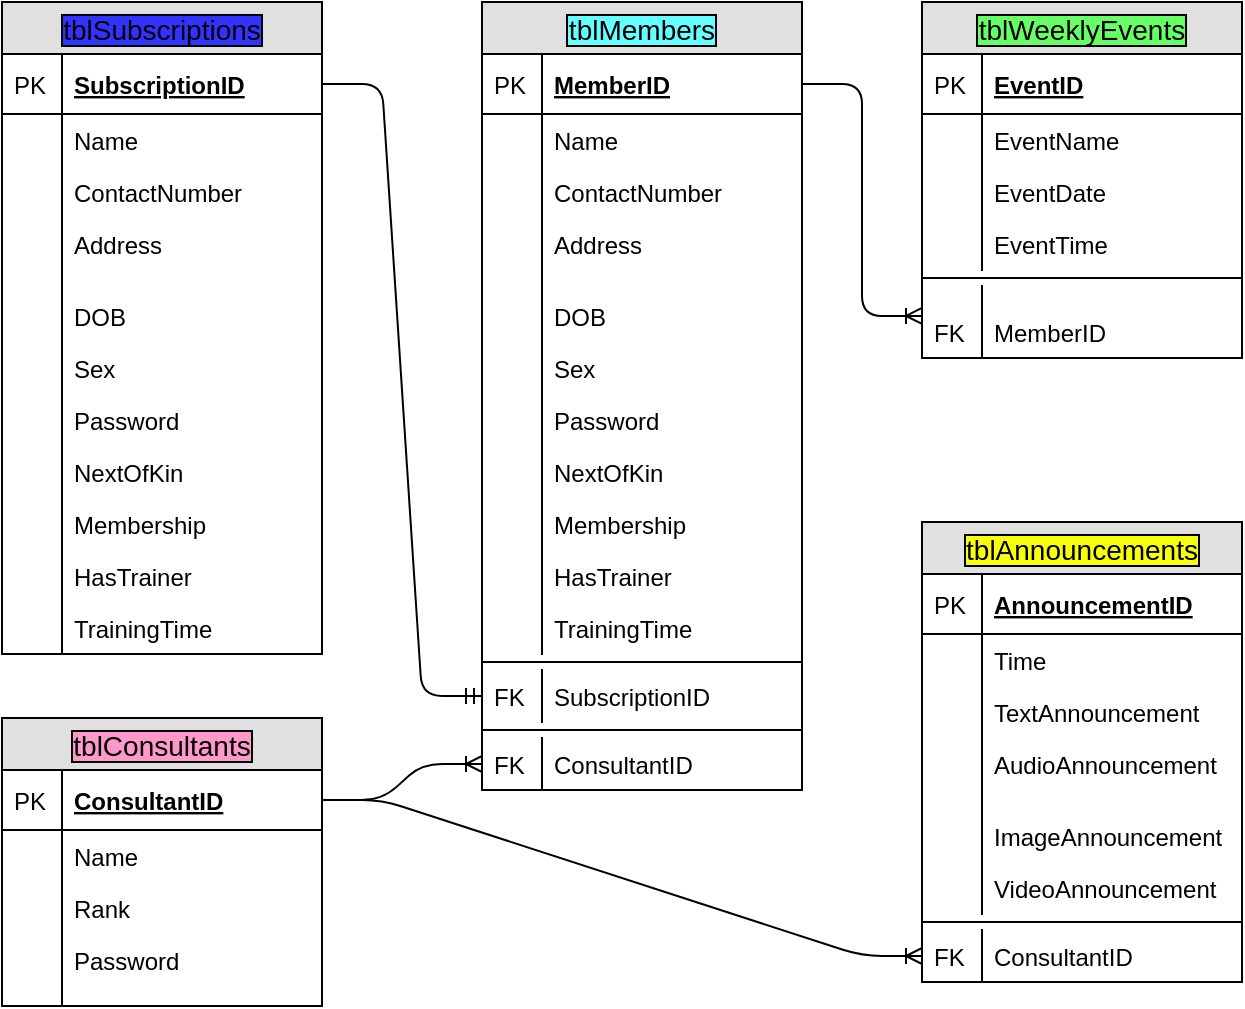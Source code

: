 <mxfile version="12.6.1" type="device"><diagram id="-e703kqbe_G5AvorLnwz" name="Page-1"><mxGraphModel dx="868" dy="534" grid="1" gridSize="10" guides="1" tooltips="1" connect="1" arrows="1" fold="1" page="1" pageScale="1" pageWidth="850" pageHeight="1100" math="0" shadow="0"><root><mxCell id="0"/><mxCell id="1" parent="0"/><mxCell id="QCLiUNHG3aPpBl7Vgw19-101" value="" style="edgeStyle=entityRelationEdgeStyle;fontSize=12;html=1;endArrow=ERmandOne;entryX=0;entryY=0.5;entryDx=0;entryDy=0;exitX=1;exitY=0.5;exitDx=0;exitDy=0;" edge="1" parent="1" source="QCLiUNHG3aPpBl7Vgw19-2" target="QCLiUNHG3aPpBl7Vgw19-51"><mxGeometry width="100" height="100" relative="1" as="geometry"><mxPoint x="300" y="160" as="sourcePoint"/><mxPoint x="200" y="260" as="targetPoint"/></mxGeometry></mxCell><mxCell id="QCLiUNHG3aPpBl7Vgw19-1" value="tblSubscriptions" style="swimlane;fontStyle=0;childLayout=stackLayout;horizontal=1;startSize=26;fillColor=#e0e0e0;horizontalStack=0;resizeParent=1;resizeParentMax=0;resizeLast=0;collapsible=1;marginBottom=0;swimlaneFillColor=#ffffff;align=center;fontSize=14;labelBackgroundColor=#3333FF;labelBorderColor=#000000;" vertex="1" parent="1"><mxGeometry x="40" y="120" width="160" height="326" as="geometry"/></mxCell><mxCell id="QCLiUNHG3aPpBl7Vgw19-2" value="SubscriptionID" style="shape=partialRectangle;top=0;left=0;right=0;bottom=1;align=left;verticalAlign=middle;fillColor=none;spacingLeft=34;spacingRight=4;overflow=hidden;rotatable=0;points=[[0,0.5],[1,0.5]];portConstraint=eastwest;dropTarget=0;fontStyle=5;fontSize=12;" vertex="1" parent="QCLiUNHG3aPpBl7Vgw19-1"><mxGeometry y="26" width="160" height="30" as="geometry"/></mxCell><mxCell id="QCLiUNHG3aPpBl7Vgw19-3" value="PK" style="shape=partialRectangle;top=0;left=0;bottom=0;fillColor=none;align=left;verticalAlign=middle;spacingLeft=4;spacingRight=4;overflow=hidden;rotatable=0;points=[];portConstraint=eastwest;part=1;fontSize=12;" vertex="1" connectable="0" parent="QCLiUNHG3aPpBl7Vgw19-2"><mxGeometry width="30" height="30" as="geometry"/></mxCell><mxCell id="QCLiUNHG3aPpBl7Vgw19-4" value="Name" style="shape=partialRectangle;top=0;left=0;right=0;bottom=0;align=left;verticalAlign=top;fillColor=none;spacingLeft=34;spacingRight=4;overflow=hidden;rotatable=0;points=[[0,0.5],[1,0.5]];portConstraint=eastwest;dropTarget=0;fontSize=12;" vertex="1" parent="QCLiUNHG3aPpBl7Vgw19-1"><mxGeometry y="56" width="160" height="26" as="geometry"/></mxCell><mxCell id="QCLiUNHG3aPpBl7Vgw19-5" value="" style="shape=partialRectangle;top=0;left=0;bottom=0;fillColor=none;align=left;verticalAlign=top;spacingLeft=4;spacingRight=4;overflow=hidden;rotatable=0;points=[];portConstraint=eastwest;part=1;fontSize=12;" vertex="1" connectable="0" parent="QCLiUNHG3aPpBl7Vgw19-4"><mxGeometry width="30" height="26" as="geometry"/></mxCell><mxCell id="QCLiUNHG3aPpBl7Vgw19-6" value="ContactNumber" style="shape=partialRectangle;top=0;left=0;right=0;bottom=0;align=left;verticalAlign=top;fillColor=none;spacingLeft=34;spacingRight=4;overflow=hidden;rotatable=0;points=[[0,0.5],[1,0.5]];portConstraint=eastwest;dropTarget=0;fontSize=12;" vertex="1" parent="QCLiUNHG3aPpBl7Vgw19-1"><mxGeometry y="82" width="160" height="26" as="geometry"/></mxCell><mxCell id="QCLiUNHG3aPpBl7Vgw19-7" value="" style="shape=partialRectangle;top=0;left=0;bottom=0;fillColor=none;align=left;verticalAlign=top;spacingLeft=4;spacingRight=4;overflow=hidden;rotatable=0;points=[];portConstraint=eastwest;part=1;fontSize=12;" vertex="1" connectable="0" parent="QCLiUNHG3aPpBl7Vgw19-6"><mxGeometry width="30" height="26" as="geometry"/></mxCell><mxCell id="QCLiUNHG3aPpBl7Vgw19-8" value="Address" style="shape=partialRectangle;top=0;left=0;right=0;bottom=0;align=left;verticalAlign=top;fillColor=none;spacingLeft=34;spacingRight=4;overflow=hidden;rotatable=0;points=[[0,0.5],[1,0.5]];portConstraint=eastwest;dropTarget=0;fontSize=12;" vertex="1" parent="QCLiUNHG3aPpBl7Vgw19-1"><mxGeometry y="108" width="160" height="26" as="geometry"/></mxCell><mxCell id="QCLiUNHG3aPpBl7Vgw19-9" value="" style="shape=partialRectangle;top=0;left=0;bottom=0;fillColor=none;align=left;verticalAlign=top;spacingLeft=4;spacingRight=4;overflow=hidden;rotatable=0;points=[];portConstraint=eastwest;part=1;fontSize=12;" vertex="1" connectable="0" parent="QCLiUNHG3aPpBl7Vgw19-8"><mxGeometry width="30" height="26" as="geometry"/></mxCell><mxCell id="QCLiUNHG3aPpBl7Vgw19-10" value="" style="shape=partialRectangle;top=0;left=0;right=0;bottom=0;align=left;verticalAlign=top;fillColor=none;spacingLeft=34;spacingRight=4;overflow=hidden;rotatable=0;points=[[0,0.5],[1,0.5]];portConstraint=eastwest;dropTarget=0;fontSize=12;" vertex="1" parent="QCLiUNHG3aPpBl7Vgw19-1"><mxGeometry y="134" width="160" height="10" as="geometry"/></mxCell><mxCell id="QCLiUNHG3aPpBl7Vgw19-11" value="" style="shape=partialRectangle;top=0;left=0;bottom=0;fillColor=none;align=left;verticalAlign=top;spacingLeft=4;spacingRight=4;overflow=hidden;rotatable=0;points=[];portConstraint=eastwest;part=1;fontSize=12;" vertex="1" connectable="0" parent="QCLiUNHG3aPpBl7Vgw19-10"><mxGeometry width="30" height="10" as="geometry"/></mxCell><mxCell id="QCLiUNHG3aPpBl7Vgw19-12" value="DOB" style="shape=partialRectangle;top=0;left=0;right=0;bottom=0;align=left;verticalAlign=top;fillColor=none;spacingLeft=34;spacingRight=4;overflow=hidden;rotatable=0;points=[[0,0.5],[1,0.5]];portConstraint=eastwest;dropTarget=0;fontSize=12;" vertex="1" parent="QCLiUNHG3aPpBl7Vgw19-1"><mxGeometry y="144" width="160" height="26" as="geometry"/></mxCell><mxCell id="QCLiUNHG3aPpBl7Vgw19-13" value="" style="shape=partialRectangle;top=0;left=0;bottom=0;fillColor=none;align=left;verticalAlign=top;spacingLeft=4;spacingRight=4;overflow=hidden;rotatable=0;points=[];portConstraint=eastwest;part=1;fontSize=12;" vertex="1" connectable="0" parent="QCLiUNHG3aPpBl7Vgw19-12"><mxGeometry width="30" height="26" as="geometry"/></mxCell><mxCell id="QCLiUNHG3aPpBl7Vgw19-14" value="Sex" style="shape=partialRectangle;top=0;left=0;right=0;bottom=0;align=left;verticalAlign=top;fillColor=none;spacingLeft=34;spacingRight=4;overflow=hidden;rotatable=0;points=[[0,0.5],[1,0.5]];portConstraint=eastwest;dropTarget=0;fontSize=12;" vertex="1" parent="QCLiUNHG3aPpBl7Vgw19-1"><mxGeometry y="170" width="160" height="26" as="geometry"/></mxCell><mxCell id="QCLiUNHG3aPpBl7Vgw19-15" value="" style="shape=partialRectangle;top=0;left=0;bottom=0;fillColor=none;align=left;verticalAlign=top;spacingLeft=4;spacingRight=4;overflow=hidden;rotatable=0;points=[];portConstraint=eastwest;part=1;fontSize=12;" vertex="1" connectable="0" parent="QCLiUNHG3aPpBl7Vgw19-14"><mxGeometry width="30" height="26" as="geometry"/></mxCell><mxCell id="QCLiUNHG3aPpBl7Vgw19-16" value="Password" style="shape=partialRectangle;top=0;left=0;right=0;bottom=0;align=left;verticalAlign=top;fillColor=none;spacingLeft=34;spacingRight=4;overflow=hidden;rotatable=0;points=[[0,0.5],[1,0.5]];portConstraint=eastwest;dropTarget=0;fontSize=12;" vertex="1" parent="QCLiUNHG3aPpBl7Vgw19-1"><mxGeometry y="196" width="160" height="26" as="geometry"/></mxCell><mxCell id="QCLiUNHG3aPpBl7Vgw19-17" value="" style="shape=partialRectangle;top=0;left=0;bottom=0;fillColor=none;align=left;verticalAlign=top;spacingLeft=4;spacingRight=4;overflow=hidden;rotatable=0;points=[];portConstraint=eastwest;part=1;fontSize=12;" vertex="1" connectable="0" parent="QCLiUNHG3aPpBl7Vgw19-16"><mxGeometry width="30" height="26" as="geometry"/></mxCell><mxCell id="QCLiUNHG3aPpBl7Vgw19-18" value="NextOfKin" style="shape=partialRectangle;top=0;left=0;right=0;bottom=0;align=left;verticalAlign=top;fillColor=none;spacingLeft=34;spacingRight=4;overflow=hidden;rotatable=0;points=[[0,0.5],[1,0.5]];portConstraint=eastwest;dropTarget=0;fontSize=12;" vertex="1" parent="QCLiUNHG3aPpBl7Vgw19-1"><mxGeometry y="222" width="160" height="26" as="geometry"/></mxCell><mxCell id="QCLiUNHG3aPpBl7Vgw19-19" value="" style="shape=partialRectangle;top=0;left=0;bottom=0;fillColor=none;align=left;verticalAlign=top;spacingLeft=4;spacingRight=4;overflow=hidden;rotatable=0;points=[];portConstraint=eastwest;part=1;fontSize=12;" vertex="1" connectable="0" parent="QCLiUNHG3aPpBl7Vgw19-18"><mxGeometry width="30" height="26" as="geometry"/></mxCell><mxCell id="QCLiUNHG3aPpBl7Vgw19-20" value="Membership" style="shape=partialRectangle;top=0;left=0;right=0;bottom=0;align=left;verticalAlign=top;fillColor=none;spacingLeft=34;spacingRight=4;overflow=hidden;rotatable=0;points=[[0,0.5],[1,0.5]];portConstraint=eastwest;dropTarget=0;fontSize=12;" vertex="1" parent="QCLiUNHG3aPpBl7Vgw19-1"><mxGeometry y="248" width="160" height="26" as="geometry"/></mxCell><mxCell id="QCLiUNHG3aPpBl7Vgw19-21" value="" style="shape=partialRectangle;top=0;left=0;bottom=0;fillColor=none;align=left;verticalAlign=top;spacingLeft=4;spacingRight=4;overflow=hidden;rotatable=0;points=[];portConstraint=eastwest;part=1;fontSize=12;" vertex="1" connectable="0" parent="QCLiUNHG3aPpBl7Vgw19-20"><mxGeometry width="30" height="26" as="geometry"/></mxCell><mxCell id="QCLiUNHG3aPpBl7Vgw19-22" value="HasTrainer" style="shape=partialRectangle;top=0;left=0;right=0;bottom=0;align=left;verticalAlign=top;fillColor=none;spacingLeft=34;spacingRight=4;overflow=hidden;rotatable=0;points=[[0,0.5],[1,0.5]];portConstraint=eastwest;dropTarget=0;fontSize=12;" vertex="1" parent="QCLiUNHG3aPpBl7Vgw19-1"><mxGeometry y="274" width="160" height="26" as="geometry"/></mxCell><mxCell id="QCLiUNHG3aPpBl7Vgw19-23" value="" style="shape=partialRectangle;top=0;left=0;bottom=0;fillColor=none;align=left;verticalAlign=top;spacingLeft=4;spacingRight=4;overflow=hidden;rotatable=0;points=[];portConstraint=eastwest;part=1;fontSize=12;" vertex="1" connectable="0" parent="QCLiUNHG3aPpBl7Vgw19-22"><mxGeometry width="30" height="26" as="geometry"/></mxCell><mxCell id="QCLiUNHG3aPpBl7Vgw19-24" value="TrainingTime" style="shape=partialRectangle;top=0;left=0;right=0;bottom=0;align=left;verticalAlign=top;fillColor=none;spacingLeft=34;spacingRight=4;overflow=hidden;rotatable=0;points=[[0,0.5],[1,0.5]];portConstraint=eastwest;dropTarget=0;fontSize=12;" vertex="1" parent="QCLiUNHG3aPpBl7Vgw19-1"><mxGeometry y="300" width="160" height="26" as="geometry"/></mxCell><mxCell id="QCLiUNHG3aPpBl7Vgw19-25" value="" style="shape=partialRectangle;top=0;left=0;bottom=0;fillColor=none;align=left;verticalAlign=top;spacingLeft=4;spacingRight=4;overflow=hidden;rotatable=0;points=[];portConstraint=eastwest;part=1;fontSize=12;" vertex="1" connectable="0" parent="QCLiUNHG3aPpBl7Vgw19-24"><mxGeometry width="30" height="26" as="geometry"/></mxCell><mxCell id="QCLiUNHG3aPpBl7Vgw19-26" value="tblMembers" style="swimlane;fontStyle=0;childLayout=stackLayout;horizontal=1;startSize=26;fillColor=#e0e0e0;horizontalStack=0;resizeParent=1;resizeParentMax=0;resizeLast=0;collapsible=1;marginBottom=0;swimlaneFillColor=#ffffff;align=center;fontSize=14;labelBorderColor=#000000;labelBackgroundColor=#66FFFF;" vertex="1" parent="1"><mxGeometry x="280" y="120" width="160" height="394" as="geometry"><mxRectangle x="280" y="120" width="110" height="26" as="alternateBounds"/></mxGeometry></mxCell><mxCell id="QCLiUNHG3aPpBl7Vgw19-27" value="MemberID" style="shape=partialRectangle;top=0;left=0;right=0;bottom=1;align=left;verticalAlign=middle;fillColor=none;spacingLeft=34;spacingRight=4;overflow=hidden;rotatable=0;points=[[0,0.5],[1,0.5]];portConstraint=eastwest;dropTarget=0;fontStyle=5;fontSize=12;" vertex="1" parent="QCLiUNHG3aPpBl7Vgw19-26"><mxGeometry y="26" width="160" height="30" as="geometry"/></mxCell><mxCell id="QCLiUNHG3aPpBl7Vgw19-28" value="PK" style="shape=partialRectangle;top=0;left=0;bottom=0;fillColor=none;align=left;verticalAlign=middle;spacingLeft=4;spacingRight=4;overflow=hidden;rotatable=0;points=[];portConstraint=eastwest;part=1;fontSize=12;" vertex="1" connectable="0" parent="QCLiUNHG3aPpBl7Vgw19-27"><mxGeometry width="30" height="30" as="geometry"/></mxCell><mxCell id="QCLiUNHG3aPpBl7Vgw19-29" value="Name" style="shape=partialRectangle;top=0;left=0;right=0;bottom=0;align=left;verticalAlign=top;fillColor=none;spacingLeft=34;spacingRight=4;overflow=hidden;rotatable=0;points=[[0,0.5],[1,0.5]];portConstraint=eastwest;dropTarget=0;fontSize=12;" vertex="1" parent="QCLiUNHG3aPpBl7Vgw19-26"><mxGeometry y="56" width="160" height="26" as="geometry"/></mxCell><mxCell id="QCLiUNHG3aPpBl7Vgw19-30" value="" style="shape=partialRectangle;top=0;left=0;bottom=0;fillColor=none;align=left;verticalAlign=top;spacingLeft=4;spacingRight=4;overflow=hidden;rotatable=0;points=[];portConstraint=eastwest;part=1;fontSize=12;" vertex="1" connectable="0" parent="QCLiUNHG3aPpBl7Vgw19-29"><mxGeometry width="30" height="26" as="geometry"/></mxCell><mxCell id="QCLiUNHG3aPpBl7Vgw19-31" value="ContactNumber" style="shape=partialRectangle;top=0;left=0;right=0;bottom=0;align=left;verticalAlign=top;fillColor=none;spacingLeft=34;spacingRight=4;overflow=hidden;rotatable=0;points=[[0,0.5],[1,0.5]];portConstraint=eastwest;dropTarget=0;fontSize=12;" vertex="1" parent="QCLiUNHG3aPpBl7Vgw19-26"><mxGeometry y="82" width="160" height="26" as="geometry"/></mxCell><mxCell id="QCLiUNHG3aPpBl7Vgw19-32" value="" style="shape=partialRectangle;top=0;left=0;bottom=0;fillColor=none;align=left;verticalAlign=top;spacingLeft=4;spacingRight=4;overflow=hidden;rotatable=0;points=[];portConstraint=eastwest;part=1;fontSize=12;" vertex="1" connectable="0" parent="QCLiUNHG3aPpBl7Vgw19-31"><mxGeometry width="30" height="26" as="geometry"/></mxCell><mxCell id="QCLiUNHG3aPpBl7Vgw19-33" value="Address" style="shape=partialRectangle;top=0;left=0;right=0;bottom=0;align=left;verticalAlign=top;fillColor=none;spacingLeft=34;spacingRight=4;overflow=hidden;rotatable=0;points=[[0,0.5],[1,0.5]];portConstraint=eastwest;dropTarget=0;fontSize=12;" vertex="1" parent="QCLiUNHG3aPpBl7Vgw19-26"><mxGeometry y="108" width="160" height="26" as="geometry"/></mxCell><mxCell id="QCLiUNHG3aPpBl7Vgw19-34" value="" style="shape=partialRectangle;top=0;left=0;bottom=0;fillColor=none;align=left;verticalAlign=top;spacingLeft=4;spacingRight=4;overflow=hidden;rotatable=0;points=[];portConstraint=eastwest;part=1;fontSize=12;" vertex="1" connectable="0" parent="QCLiUNHG3aPpBl7Vgw19-33"><mxGeometry width="30" height="26" as="geometry"/></mxCell><mxCell id="QCLiUNHG3aPpBl7Vgw19-35" value="" style="shape=partialRectangle;top=0;left=0;right=0;bottom=0;align=left;verticalAlign=top;fillColor=none;spacingLeft=34;spacingRight=4;overflow=hidden;rotatable=0;points=[[0,0.5],[1,0.5]];portConstraint=eastwest;dropTarget=0;fontSize=12;" vertex="1" parent="QCLiUNHG3aPpBl7Vgw19-26"><mxGeometry y="134" width="160" height="10" as="geometry"/></mxCell><mxCell id="QCLiUNHG3aPpBl7Vgw19-36" value="" style="shape=partialRectangle;top=0;left=0;bottom=0;fillColor=none;align=left;verticalAlign=top;spacingLeft=4;spacingRight=4;overflow=hidden;rotatable=0;points=[];portConstraint=eastwest;part=1;fontSize=12;" vertex="1" connectable="0" parent="QCLiUNHG3aPpBl7Vgw19-35"><mxGeometry width="30" height="10" as="geometry"/></mxCell><mxCell id="QCLiUNHG3aPpBl7Vgw19-37" value="DOB" style="shape=partialRectangle;top=0;left=0;right=0;bottom=0;align=left;verticalAlign=top;fillColor=none;spacingLeft=34;spacingRight=4;overflow=hidden;rotatable=0;points=[[0,0.5],[1,0.5]];portConstraint=eastwest;dropTarget=0;fontSize=12;" vertex="1" parent="QCLiUNHG3aPpBl7Vgw19-26"><mxGeometry y="144" width="160" height="26" as="geometry"/></mxCell><mxCell id="QCLiUNHG3aPpBl7Vgw19-38" value="" style="shape=partialRectangle;top=0;left=0;bottom=0;fillColor=none;align=left;verticalAlign=top;spacingLeft=4;spacingRight=4;overflow=hidden;rotatable=0;points=[];portConstraint=eastwest;part=1;fontSize=12;" vertex="1" connectable="0" parent="QCLiUNHG3aPpBl7Vgw19-37"><mxGeometry width="30" height="26" as="geometry"/></mxCell><mxCell id="QCLiUNHG3aPpBl7Vgw19-39" value="Sex" style="shape=partialRectangle;top=0;left=0;right=0;bottom=0;align=left;verticalAlign=top;fillColor=none;spacingLeft=34;spacingRight=4;overflow=hidden;rotatable=0;points=[[0,0.5],[1,0.5]];portConstraint=eastwest;dropTarget=0;fontSize=12;" vertex="1" parent="QCLiUNHG3aPpBl7Vgw19-26"><mxGeometry y="170" width="160" height="26" as="geometry"/></mxCell><mxCell id="QCLiUNHG3aPpBl7Vgw19-40" value="" style="shape=partialRectangle;top=0;left=0;bottom=0;fillColor=none;align=left;verticalAlign=top;spacingLeft=4;spacingRight=4;overflow=hidden;rotatable=0;points=[];portConstraint=eastwest;part=1;fontSize=12;" vertex="1" connectable="0" parent="QCLiUNHG3aPpBl7Vgw19-39"><mxGeometry width="30" height="26" as="geometry"/></mxCell><mxCell id="QCLiUNHG3aPpBl7Vgw19-41" value="Password" style="shape=partialRectangle;top=0;left=0;right=0;bottom=0;align=left;verticalAlign=top;fillColor=none;spacingLeft=34;spacingRight=4;overflow=hidden;rotatable=0;points=[[0,0.5],[1,0.5]];portConstraint=eastwest;dropTarget=0;fontSize=12;" vertex="1" parent="QCLiUNHG3aPpBl7Vgw19-26"><mxGeometry y="196" width="160" height="26" as="geometry"/></mxCell><mxCell id="QCLiUNHG3aPpBl7Vgw19-42" value="" style="shape=partialRectangle;top=0;left=0;bottom=0;fillColor=none;align=left;verticalAlign=top;spacingLeft=4;spacingRight=4;overflow=hidden;rotatable=0;points=[];portConstraint=eastwest;part=1;fontSize=12;" vertex="1" connectable="0" parent="QCLiUNHG3aPpBl7Vgw19-41"><mxGeometry width="30" height="26" as="geometry"/></mxCell><mxCell id="QCLiUNHG3aPpBl7Vgw19-43" value="NextOfKin" style="shape=partialRectangle;top=0;left=0;right=0;bottom=0;align=left;verticalAlign=top;fillColor=none;spacingLeft=34;spacingRight=4;overflow=hidden;rotatable=0;points=[[0,0.5],[1,0.5]];portConstraint=eastwest;dropTarget=0;fontSize=12;" vertex="1" parent="QCLiUNHG3aPpBl7Vgw19-26"><mxGeometry y="222" width="160" height="26" as="geometry"/></mxCell><mxCell id="QCLiUNHG3aPpBl7Vgw19-44" value="" style="shape=partialRectangle;top=0;left=0;bottom=0;fillColor=none;align=left;verticalAlign=top;spacingLeft=4;spacingRight=4;overflow=hidden;rotatable=0;points=[];portConstraint=eastwest;part=1;fontSize=12;" vertex="1" connectable="0" parent="QCLiUNHG3aPpBl7Vgw19-43"><mxGeometry width="30" height="26" as="geometry"/></mxCell><mxCell id="QCLiUNHG3aPpBl7Vgw19-45" value="Membership" style="shape=partialRectangle;top=0;left=0;right=0;bottom=0;align=left;verticalAlign=top;fillColor=none;spacingLeft=34;spacingRight=4;overflow=hidden;rotatable=0;points=[[0,0.5],[1,0.5]];portConstraint=eastwest;dropTarget=0;fontSize=12;" vertex="1" parent="QCLiUNHG3aPpBl7Vgw19-26"><mxGeometry y="248" width="160" height="26" as="geometry"/></mxCell><mxCell id="QCLiUNHG3aPpBl7Vgw19-46" value="" style="shape=partialRectangle;top=0;left=0;bottom=0;fillColor=none;align=left;verticalAlign=top;spacingLeft=4;spacingRight=4;overflow=hidden;rotatable=0;points=[];portConstraint=eastwest;part=1;fontSize=12;" vertex="1" connectable="0" parent="QCLiUNHG3aPpBl7Vgw19-45"><mxGeometry width="30" height="26" as="geometry"/></mxCell><mxCell id="QCLiUNHG3aPpBl7Vgw19-47" value="HasTrainer" style="shape=partialRectangle;top=0;left=0;right=0;bottom=0;align=left;verticalAlign=top;fillColor=none;spacingLeft=34;spacingRight=4;overflow=hidden;rotatable=0;points=[[0,0.5],[1,0.5]];portConstraint=eastwest;dropTarget=0;fontSize=12;" vertex="1" parent="QCLiUNHG3aPpBl7Vgw19-26"><mxGeometry y="274" width="160" height="26" as="geometry"/></mxCell><mxCell id="QCLiUNHG3aPpBl7Vgw19-48" value="" style="shape=partialRectangle;top=0;left=0;bottom=0;fillColor=none;align=left;verticalAlign=top;spacingLeft=4;spacingRight=4;overflow=hidden;rotatable=0;points=[];portConstraint=eastwest;part=1;fontSize=12;" vertex="1" connectable="0" parent="QCLiUNHG3aPpBl7Vgw19-47"><mxGeometry width="30" height="26" as="geometry"/></mxCell><mxCell id="QCLiUNHG3aPpBl7Vgw19-49" value="TrainingTime" style="shape=partialRectangle;top=0;left=0;right=0;bottom=0;align=left;verticalAlign=top;fillColor=none;spacingLeft=34;spacingRight=4;overflow=hidden;rotatable=0;points=[[0,0.5],[1,0.5]];portConstraint=eastwest;dropTarget=0;fontSize=12;" vertex="1" parent="QCLiUNHG3aPpBl7Vgw19-26"><mxGeometry y="300" width="160" height="26" as="geometry"/></mxCell><mxCell id="QCLiUNHG3aPpBl7Vgw19-50" value="" style="shape=partialRectangle;top=0;left=0;bottom=0;fillColor=none;align=left;verticalAlign=top;spacingLeft=4;spacingRight=4;overflow=hidden;rotatable=0;points=[];portConstraint=eastwest;part=1;fontSize=12;" vertex="1" connectable="0" parent="QCLiUNHG3aPpBl7Vgw19-49"><mxGeometry width="30" height="26" as="geometry"/></mxCell><mxCell id="QCLiUNHG3aPpBl7Vgw19-55" value="" style="line;strokeWidth=1;fillColor=none;align=left;verticalAlign=middle;spacingTop=-1;spacingLeft=3;spacingRight=3;rotatable=0;labelPosition=right;points=[];portConstraint=eastwest;fontSize=12;" vertex="1" parent="QCLiUNHG3aPpBl7Vgw19-26"><mxGeometry y="326" width="160" height="8" as="geometry"/></mxCell><mxCell id="QCLiUNHG3aPpBl7Vgw19-51" value="SubscriptionID" style="shape=partialRectangle;top=0;left=0;right=0;bottom=0;align=left;verticalAlign=top;fillColor=none;spacingLeft=34;spacingRight=4;overflow=hidden;rotatable=0;points=[[0,0.5],[1,0.5]];portConstraint=eastwest;dropTarget=0;fontSize=12;" vertex="1" parent="QCLiUNHG3aPpBl7Vgw19-26"><mxGeometry y="334" width="160" height="26" as="geometry"/></mxCell><mxCell id="QCLiUNHG3aPpBl7Vgw19-52" value="FK" style="shape=partialRectangle;top=0;left=0;bottom=0;fillColor=none;align=left;verticalAlign=top;spacingLeft=4;spacingRight=4;overflow=hidden;rotatable=0;points=[];portConstraint=eastwest;part=1;fontSize=12;" vertex="1" connectable="0" parent="QCLiUNHG3aPpBl7Vgw19-51"><mxGeometry width="30" height="26" as="geometry"/></mxCell><mxCell id="QCLiUNHG3aPpBl7Vgw19-56" value="" style="line;strokeWidth=1;fillColor=none;align=left;verticalAlign=middle;spacingTop=-1;spacingLeft=3;spacingRight=3;rotatable=0;labelPosition=right;points=[];portConstraint=eastwest;fontSize=12;" vertex="1" parent="QCLiUNHG3aPpBl7Vgw19-26"><mxGeometry y="360" width="160" height="8" as="geometry"/></mxCell><mxCell id="QCLiUNHG3aPpBl7Vgw19-53" value="ConsultantID" style="shape=partialRectangle;top=0;left=0;right=0;bottom=0;align=left;verticalAlign=top;fillColor=none;spacingLeft=34;spacingRight=4;overflow=hidden;rotatable=0;points=[[0,0.5],[1,0.5]];portConstraint=eastwest;dropTarget=0;fontSize=12;" vertex="1" parent="QCLiUNHG3aPpBl7Vgw19-26"><mxGeometry y="368" width="160" height="26" as="geometry"/></mxCell><mxCell id="QCLiUNHG3aPpBl7Vgw19-54" value="FK" style="shape=partialRectangle;top=0;left=0;bottom=0;fillColor=none;align=left;verticalAlign=top;spacingLeft=4;spacingRight=4;overflow=hidden;rotatable=0;points=[];portConstraint=eastwest;part=1;fontSize=12;" vertex="1" connectable="0" parent="QCLiUNHG3aPpBl7Vgw19-53"><mxGeometry width="30" height="26" as="geometry"/></mxCell><mxCell id="QCLiUNHG3aPpBl7Vgw19-57" value="tblConsultants" style="swimlane;fontStyle=0;childLayout=stackLayout;horizontal=1;startSize=26;fillColor=#e0e0e0;horizontalStack=0;resizeParent=1;resizeParentMax=0;resizeLast=0;collapsible=1;marginBottom=0;swimlaneFillColor=#ffffff;align=center;fontSize=14;labelBackgroundColor=#FF99CC;labelBorderColor=#000000;" vertex="1" parent="1"><mxGeometry x="40" y="478" width="160" height="144" as="geometry"/></mxCell><mxCell id="QCLiUNHG3aPpBl7Vgw19-58" value="ConsultantID" style="shape=partialRectangle;top=0;left=0;right=0;bottom=1;align=left;verticalAlign=middle;fillColor=none;spacingLeft=34;spacingRight=4;overflow=hidden;rotatable=0;points=[[0,0.5],[1,0.5]];portConstraint=eastwest;dropTarget=0;fontStyle=5;fontSize=12;" vertex="1" parent="QCLiUNHG3aPpBl7Vgw19-57"><mxGeometry y="26" width="160" height="30" as="geometry"/></mxCell><mxCell id="QCLiUNHG3aPpBl7Vgw19-59" value="PK" style="shape=partialRectangle;top=0;left=0;bottom=0;fillColor=none;align=left;verticalAlign=middle;spacingLeft=4;spacingRight=4;overflow=hidden;rotatable=0;points=[];portConstraint=eastwest;part=1;fontSize=12;" vertex="1" connectable="0" parent="QCLiUNHG3aPpBl7Vgw19-58"><mxGeometry width="30" height="30" as="geometry"/></mxCell><mxCell id="QCLiUNHG3aPpBl7Vgw19-60" value="Name" style="shape=partialRectangle;top=0;left=0;right=0;bottom=0;align=left;verticalAlign=top;fillColor=none;spacingLeft=34;spacingRight=4;overflow=hidden;rotatable=0;points=[[0,0.5],[1,0.5]];portConstraint=eastwest;dropTarget=0;fontSize=12;" vertex="1" parent="QCLiUNHG3aPpBl7Vgw19-57"><mxGeometry y="56" width="160" height="26" as="geometry"/></mxCell><mxCell id="QCLiUNHG3aPpBl7Vgw19-61" value="" style="shape=partialRectangle;top=0;left=0;bottom=0;fillColor=none;align=left;verticalAlign=top;spacingLeft=4;spacingRight=4;overflow=hidden;rotatable=0;points=[];portConstraint=eastwest;part=1;fontSize=12;" vertex="1" connectable="0" parent="QCLiUNHG3aPpBl7Vgw19-60"><mxGeometry width="30" height="26" as="geometry"/></mxCell><mxCell id="QCLiUNHG3aPpBl7Vgw19-62" value="Rank" style="shape=partialRectangle;top=0;left=0;right=0;bottom=0;align=left;verticalAlign=top;fillColor=none;spacingLeft=34;spacingRight=4;overflow=hidden;rotatable=0;points=[[0,0.5],[1,0.5]];portConstraint=eastwest;dropTarget=0;fontSize=12;" vertex="1" parent="QCLiUNHG3aPpBl7Vgw19-57"><mxGeometry y="82" width="160" height="26" as="geometry"/></mxCell><mxCell id="QCLiUNHG3aPpBl7Vgw19-63" value="" style="shape=partialRectangle;top=0;left=0;bottom=0;fillColor=none;align=left;verticalAlign=top;spacingLeft=4;spacingRight=4;overflow=hidden;rotatable=0;points=[];portConstraint=eastwest;part=1;fontSize=12;" vertex="1" connectable="0" parent="QCLiUNHG3aPpBl7Vgw19-62"><mxGeometry width="30" height="26" as="geometry"/></mxCell><mxCell id="QCLiUNHG3aPpBl7Vgw19-64" value="Password" style="shape=partialRectangle;top=0;left=0;right=0;bottom=0;align=left;verticalAlign=top;fillColor=none;spacingLeft=34;spacingRight=4;overflow=hidden;rotatable=0;points=[[0,0.5],[1,0.5]];portConstraint=eastwest;dropTarget=0;fontSize=12;" vertex="1" parent="QCLiUNHG3aPpBl7Vgw19-57"><mxGeometry y="108" width="160" height="26" as="geometry"/></mxCell><mxCell id="QCLiUNHG3aPpBl7Vgw19-65" value="" style="shape=partialRectangle;top=0;left=0;bottom=0;fillColor=none;align=left;verticalAlign=top;spacingLeft=4;spacingRight=4;overflow=hidden;rotatable=0;points=[];portConstraint=eastwest;part=1;fontSize=12;" vertex="1" connectable="0" parent="QCLiUNHG3aPpBl7Vgw19-64"><mxGeometry width="30" height="26" as="geometry"/></mxCell><mxCell id="QCLiUNHG3aPpBl7Vgw19-66" value="" style="shape=partialRectangle;top=0;left=0;right=0;bottom=0;align=left;verticalAlign=top;fillColor=none;spacingLeft=34;spacingRight=4;overflow=hidden;rotatable=0;points=[[0,0.5],[1,0.5]];portConstraint=eastwest;dropTarget=0;fontSize=12;" vertex="1" parent="QCLiUNHG3aPpBl7Vgw19-57"><mxGeometry y="134" width="160" height="10" as="geometry"/></mxCell><mxCell id="QCLiUNHG3aPpBl7Vgw19-67" value="" style="shape=partialRectangle;top=0;left=0;bottom=0;fillColor=none;align=left;verticalAlign=top;spacingLeft=4;spacingRight=4;overflow=hidden;rotatable=0;points=[];portConstraint=eastwest;part=1;fontSize=12;" vertex="1" connectable="0" parent="QCLiUNHG3aPpBl7Vgw19-66"><mxGeometry width="30" height="10" as="geometry"/></mxCell><mxCell id="QCLiUNHG3aPpBl7Vgw19-68" value="tblWeeklyEvents" style="swimlane;fontStyle=0;childLayout=stackLayout;horizontal=1;startSize=26;fillColor=#e0e0e0;horizontalStack=0;resizeParent=1;resizeParentMax=0;resizeLast=0;collapsible=1;marginBottom=0;swimlaneFillColor=#ffffff;align=center;fontSize=14;labelBackgroundColor=#66FF66;labelBorderColor=#000000;" vertex="1" parent="1"><mxGeometry x="500" y="120" width="160" height="178" as="geometry"/></mxCell><mxCell id="QCLiUNHG3aPpBl7Vgw19-69" value="EventID" style="shape=partialRectangle;top=0;left=0;right=0;bottom=1;align=left;verticalAlign=middle;fillColor=none;spacingLeft=34;spacingRight=4;overflow=hidden;rotatable=0;points=[[0,0.5],[1,0.5]];portConstraint=eastwest;dropTarget=0;fontStyle=5;fontSize=12;" vertex="1" parent="QCLiUNHG3aPpBl7Vgw19-68"><mxGeometry y="26" width="160" height="30" as="geometry"/></mxCell><mxCell id="QCLiUNHG3aPpBl7Vgw19-70" value="PK" style="shape=partialRectangle;top=0;left=0;bottom=0;fillColor=none;align=left;verticalAlign=middle;spacingLeft=4;spacingRight=4;overflow=hidden;rotatable=0;points=[];portConstraint=eastwest;part=1;fontSize=12;" vertex="1" connectable="0" parent="QCLiUNHG3aPpBl7Vgw19-69"><mxGeometry width="30" height="30" as="geometry"/></mxCell><mxCell id="QCLiUNHG3aPpBl7Vgw19-71" value="EventName" style="shape=partialRectangle;top=0;left=0;right=0;bottom=0;align=left;verticalAlign=top;fillColor=none;spacingLeft=34;spacingRight=4;overflow=hidden;rotatable=0;points=[[0,0.5],[1,0.5]];portConstraint=eastwest;dropTarget=0;fontSize=12;" vertex="1" parent="QCLiUNHG3aPpBl7Vgw19-68"><mxGeometry y="56" width="160" height="26" as="geometry"/></mxCell><mxCell id="QCLiUNHG3aPpBl7Vgw19-72" value="" style="shape=partialRectangle;top=0;left=0;bottom=0;fillColor=none;align=left;verticalAlign=top;spacingLeft=4;spacingRight=4;overflow=hidden;rotatable=0;points=[];portConstraint=eastwest;part=1;fontSize=12;" vertex="1" connectable="0" parent="QCLiUNHG3aPpBl7Vgw19-71"><mxGeometry width="30" height="26" as="geometry"/></mxCell><mxCell id="QCLiUNHG3aPpBl7Vgw19-73" value="EventDate" style="shape=partialRectangle;top=0;left=0;right=0;bottom=0;align=left;verticalAlign=top;fillColor=none;spacingLeft=34;spacingRight=4;overflow=hidden;rotatable=0;points=[[0,0.5],[1,0.5]];portConstraint=eastwest;dropTarget=0;fontSize=12;" vertex="1" parent="QCLiUNHG3aPpBl7Vgw19-68"><mxGeometry y="82" width="160" height="26" as="geometry"/></mxCell><mxCell id="QCLiUNHG3aPpBl7Vgw19-74" value="" style="shape=partialRectangle;top=0;left=0;bottom=0;fillColor=none;align=left;verticalAlign=top;spacingLeft=4;spacingRight=4;overflow=hidden;rotatable=0;points=[];portConstraint=eastwest;part=1;fontSize=12;" vertex="1" connectable="0" parent="QCLiUNHG3aPpBl7Vgw19-73"><mxGeometry width="30" height="26" as="geometry"/></mxCell><mxCell id="QCLiUNHG3aPpBl7Vgw19-75" value="EventTime" style="shape=partialRectangle;top=0;left=0;right=0;bottom=0;align=left;verticalAlign=top;fillColor=none;spacingLeft=34;spacingRight=4;overflow=hidden;rotatable=0;points=[[0,0.5],[1,0.5]];portConstraint=eastwest;dropTarget=0;fontSize=12;" vertex="1" parent="QCLiUNHG3aPpBl7Vgw19-68"><mxGeometry y="108" width="160" height="26" as="geometry"/></mxCell><mxCell id="QCLiUNHG3aPpBl7Vgw19-76" value="" style="shape=partialRectangle;top=0;left=0;bottom=0;fillColor=none;align=left;verticalAlign=top;spacingLeft=4;spacingRight=4;overflow=hidden;rotatable=0;points=[];portConstraint=eastwest;part=1;fontSize=12;" vertex="1" connectable="0" parent="QCLiUNHG3aPpBl7Vgw19-75"><mxGeometry width="30" height="26" as="geometry"/></mxCell><mxCell id="QCLiUNHG3aPpBl7Vgw19-82" value="" style="line;strokeWidth=1;fillColor=none;align=left;verticalAlign=middle;spacingTop=-1;spacingLeft=3;spacingRight=3;rotatable=0;labelPosition=right;points=[];portConstraint=eastwest;fontSize=12;" vertex="1" parent="QCLiUNHG3aPpBl7Vgw19-68"><mxGeometry y="134" width="160" height="8" as="geometry"/></mxCell><mxCell id="QCLiUNHG3aPpBl7Vgw19-77" value="" style="shape=partialRectangle;top=0;left=0;right=0;bottom=0;align=left;verticalAlign=top;fillColor=none;spacingLeft=34;spacingRight=4;overflow=hidden;rotatable=0;points=[[0,0.5],[1,0.5]];portConstraint=eastwest;dropTarget=0;fontSize=12;" vertex="1" parent="QCLiUNHG3aPpBl7Vgw19-68"><mxGeometry y="142" width="160" height="10" as="geometry"/></mxCell><mxCell id="QCLiUNHG3aPpBl7Vgw19-78" value="" style="shape=partialRectangle;top=0;left=0;bottom=0;fillColor=none;align=left;verticalAlign=top;spacingLeft=4;spacingRight=4;overflow=hidden;rotatable=0;points=[];portConstraint=eastwest;part=1;fontSize=12;" vertex="1" connectable="0" parent="QCLiUNHG3aPpBl7Vgw19-77"><mxGeometry width="30" height="10" as="geometry"/></mxCell><mxCell id="QCLiUNHG3aPpBl7Vgw19-79" value="MemberID" style="shape=partialRectangle;top=0;left=0;right=0;bottom=0;align=left;verticalAlign=top;fillColor=none;spacingLeft=34;spacingRight=4;overflow=hidden;rotatable=0;points=[[0,0.5],[1,0.5]];portConstraint=eastwest;dropTarget=0;fontSize=12;" vertex="1" parent="QCLiUNHG3aPpBl7Vgw19-68"><mxGeometry y="152" width="160" height="26" as="geometry"/></mxCell><mxCell id="QCLiUNHG3aPpBl7Vgw19-80" value="FK" style="shape=partialRectangle;top=0;left=0;bottom=0;fillColor=none;align=left;verticalAlign=top;spacingLeft=4;spacingRight=4;overflow=hidden;rotatable=0;points=[];portConstraint=eastwest;part=1;fontSize=12;" vertex="1" connectable="0" parent="QCLiUNHG3aPpBl7Vgw19-79"><mxGeometry width="30" height="26" as="geometry"/></mxCell><mxCell id="QCLiUNHG3aPpBl7Vgw19-83" value="tblAnnouncements" style="swimlane;fontStyle=0;childLayout=stackLayout;horizontal=1;startSize=26;fillColor=#e0e0e0;horizontalStack=0;resizeParent=1;resizeParentMax=0;resizeLast=0;collapsible=1;marginBottom=0;swimlaneFillColor=#ffffff;align=center;fontSize=14;labelBorderColor=#000000;labelBackgroundColor=#F7FF0A;" vertex="1" parent="1"><mxGeometry x="500" y="380" width="160" height="230" as="geometry"/></mxCell><mxCell id="QCLiUNHG3aPpBl7Vgw19-84" value="AnnouncementID" style="shape=partialRectangle;top=0;left=0;right=0;bottom=1;align=left;verticalAlign=middle;fillColor=none;spacingLeft=34;spacingRight=4;overflow=hidden;rotatable=0;points=[[0,0.5],[1,0.5]];portConstraint=eastwest;dropTarget=0;fontStyle=5;fontSize=12;" vertex="1" parent="QCLiUNHG3aPpBl7Vgw19-83"><mxGeometry y="26" width="160" height="30" as="geometry"/></mxCell><mxCell id="QCLiUNHG3aPpBl7Vgw19-85" value="PK" style="shape=partialRectangle;top=0;left=0;bottom=0;fillColor=none;align=left;verticalAlign=middle;spacingLeft=4;spacingRight=4;overflow=hidden;rotatable=0;points=[];portConstraint=eastwest;part=1;fontSize=12;" vertex="1" connectable="0" parent="QCLiUNHG3aPpBl7Vgw19-84"><mxGeometry width="30" height="30" as="geometry"/></mxCell><mxCell id="QCLiUNHG3aPpBl7Vgw19-86" value="Time" style="shape=partialRectangle;top=0;left=0;right=0;bottom=0;align=left;verticalAlign=top;fillColor=none;spacingLeft=34;spacingRight=4;overflow=hidden;rotatable=0;points=[[0,0.5],[1,0.5]];portConstraint=eastwest;dropTarget=0;fontSize=12;" vertex="1" parent="QCLiUNHG3aPpBl7Vgw19-83"><mxGeometry y="56" width="160" height="26" as="geometry"/></mxCell><mxCell id="QCLiUNHG3aPpBl7Vgw19-87" value="" style="shape=partialRectangle;top=0;left=0;bottom=0;fillColor=none;align=left;verticalAlign=top;spacingLeft=4;spacingRight=4;overflow=hidden;rotatable=0;points=[];portConstraint=eastwest;part=1;fontSize=12;" vertex="1" connectable="0" parent="QCLiUNHG3aPpBl7Vgw19-86"><mxGeometry width="30" height="26" as="geometry"/></mxCell><mxCell id="QCLiUNHG3aPpBl7Vgw19-88" value="TextAnnouncement" style="shape=partialRectangle;top=0;left=0;right=0;bottom=0;align=left;verticalAlign=top;fillColor=none;spacingLeft=34;spacingRight=4;overflow=hidden;rotatable=0;points=[[0,0.5],[1,0.5]];portConstraint=eastwest;dropTarget=0;fontSize=12;" vertex="1" parent="QCLiUNHG3aPpBl7Vgw19-83"><mxGeometry y="82" width="160" height="26" as="geometry"/></mxCell><mxCell id="QCLiUNHG3aPpBl7Vgw19-89" value="" style="shape=partialRectangle;top=0;left=0;bottom=0;fillColor=none;align=left;verticalAlign=top;spacingLeft=4;spacingRight=4;overflow=hidden;rotatable=0;points=[];portConstraint=eastwest;part=1;fontSize=12;" vertex="1" connectable="0" parent="QCLiUNHG3aPpBl7Vgw19-88"><mxGeometry width="30" height="26" as="geometry"/></mxCell><mxCell id="QCLiUNHG3aPpBl7Vgw19-90" value="AudioAnnouncement" style="shape=partialRectangle;top=0;left=0;right=0;bottom=0;align=left;verticalAlign=top;fillColor=none;spacingLeft=34;spacingRight=4;overflow=hidden;rotatable=0;points=[[0,0.5],[1,0.5]];portConstraint=eastwest;dropTarget=0;fontSize=12;" vertex="1" parent="QCLiUNHG3aPpBl7Vgw19-83"><mxGeometry y="108" width="160" height="26" as="geometry"/></mxCell><mxCell id="QCLiUNHG3aPpBl7Vgw19-91" value="" style="shape=partialRectangle;top=0;left=0;bottom=0;fillColor=none;align=left;verticalAlign=top;spacingLeft=4;spacingRight=4;overflow=hidden;rotatable=0;points=[];portConstraint=eastwest;part=1;fontSize=12;" vertex="1" connectable="0" parent="QCLiUNHG3aPpBl7Vgw19-90"><mxGeometry width="30" height="26" as="geometry"/></mxCell><mxCell id="QCLiUNHG3aPpBl7Vgw19-92" value="" style="shape=partialRectangle;top=0;left=0;right=0;bottom=0;align=left;verticalAlign=top;fillColor=none;spacingLeft=34;spacingRight=4;overflow=hidden;rotatable=0;points=[[0,0.5],[1,0.5]];portConstraint=eastwest;dropTarget=0;fontSize=12;" vertex="1" parent="QCLiUNHG3aPpBl7Vgw19-83"><mxGeometry y="134" width="160" height="10" as="geometry"/></mxCell><mxCell id="QCLiUNHG3aPpBl7Vgw19-93" value="" style="shape=partialRectangle;top=0;left=0;bottom=0;fillColor=none;align=left;verticalAlign=top;spacingLeft=4;spacingRight=4;overflow=hidden;rotatable=0;points=[];portConstraint=eastwest;part=1;fontSize=12;" vertex="1" connectable="0" parent="QCLiUNHG3aPpBl7Vgw19-92"><mxGeometry width="30" height="10" as="geometry"/></mxCell><mxCell id="QCLiUNHG3aPpBl7Vgw19-94" value="ImageAnnouncement" style="shape=partialRectangle;top=0;left=0;right=0;bottom=0;align=left;verticalAlign=top;fillColor=none;spacingLeft=34;spacingRight=4;overflow=hidden;rotatable=0;points=[[0,0.5],[1,0.5]];portConstraint=eastwest;dropTarget=0;fontSize=12;" vertex="1" parent="QCLiUNHG3aPpBl7Vgw19-83"><mxGeometry y="144" width="160" height="26" as="geometry"/></mxCell><mxCell id="QCLiUNHG3aPpBl7Vgw19-95" value="" style="shape=partialRectangle;top=0;left=0;bottom=0;fillColor=none;align=left;verticalAlign=top;spacingLeft=4;spacingRight=4;overflow=hidden;rotatable=0;points=[];portConstraint=eastwest;part=1;fontSize=12;" vertex="1" connectable="0" parent="QCLiUNHG3aPpBl7Vgw19-94"><mxGeometry width="30" height="26" as="geometry"/></mxCell><mxCell id="QCLiUNHG3aPpBl7Vgw19-96" value="VideoAnnouncement" style="shape=partialRectangle;top=0;left=0;right=0;bottom=0;align=left;verticalAlign=top;fillColor=none;spacingLeft=34;spacingRight=4;overflow=hidden;rotatable=0;points=[[0,0.5],[1,0.5]];portConstraint=eastwest;dropTarget=0;fontSize=12;" vertex="1" parent="QCLiUNHG3aPpBl7Vgw19-83"><mxGeometry y="170" width="160" height="26" as="geometry"/></mxCell><mxCell id="QCLiUNHG3aPpBl7Vgw19-97" value="" style="shape=partialRectangle;top=0;left=0;bottom=0;fillColor=none;align=left;verticalAlign=top;spacingLeft=4;spacingRight=4;overflow=hidden;rotatable=0;points=[];portConstraint=eastwest;part=1;fontSize=12;" vertex="1" connectable="0" parent="QCLiUNHG3aPpBl7Vgw19-96"><mxGeometry width="30" height="26" as="geometry"/></mxCell><mxCell id="QCLiUNHG3aPpBl7Vgw19-100" value="" style="line;strokeWidth=1;fillColor=none;align=left;verticalAlign=middle;spacingTop=-1;spacingLeft=3;spacingRight=3;rotatable=0;labelPosition=right;points=[];portConstraint=eastwest;fontSize=12;" vertex="1" parent="QCLiUNHG3aPpBl7Vgw19-83"><mxGeometry y="196" width="160" height="8" as="geometry"/></mxCell><mxCell id="QCLiUNHG3aPpBl7Vgw19-98" value="ConsultantID" style="shape=partialRectangle;top=0;left=0;right=0;bottom=0;align=left;verticalAlign=top;fillColor=none;spacingLeft=34;spacingRight=4;overflow=hidden;rotatable=0;points=[[0,0.5],[1,0.5]];portConstraint=eastwest;dropTarget=0;fontSize=12;" vertex="1" parent="QCLiUNHG3aPpBl7Vgw19-83"><mxGeometry y="204" width="160" height="26" as="geometry"/></mxCell><mxCell id="QCLiUNHG3aPpBl7Vgw19-99" value="FK" style="shape=partialRectangle;top=0;left=0;bottom=0;fillColor=none;align=left;verticalAlign=top;spacingLeft=4;spacingRight=4;overflow=hidden;rotatable=0;points=[];portConstraint=eastwest;part=1;fontSize=12;" vertex="1" connectable="0" parent="QCLiUNHG3aPpBl7Vgw19-98"><mxGeometry width="30" height="26" as="geometry"/></mxCell><mxCell id="QCLiUNHG3aPpBl7Vgw19-102" value="" style="edgeStyle=entityRelationEdgeStyle;fontSize=12;html=1;endArrow=ERoneToMany;entryX=0;entryY=0.5;entryDx=0;entryDy=0;exitX=1;exitY=0.5;exitDx=0;exitDy=0;" edge="1" parent="1" source="QCLiUNHG3aPpBl7Vgw19-58" target="QCLiUNHG3aPpBl7Vgw19-53"><mxGeometry width="100" height="100" relative="1" as="geometry"><mxPoint x="240" y="582" as="sourcePoint"/><mxPoint x="430" y="510" as="targetPoint"/></mxGeometry></mxCell><mxCell id="QCLiUNHG3aPpBl7Vgw19-103" value="" style="edgeStyle=entityRelationEdgeStyle;fontSize=12;html=1;endArrow=ERoneToMany;entryX=0;entryY=0.5;entryDx=0;entryDy=0;" edge="1" parent="1" source="QCLiUNHG3aPpBl7Vgw19-58" target="QCLiUNHG3aPpBl7Vgw19-98"><mxGeometry width="100" height="100" relative="1" as="geometry"><mxPoint x="430" y="710" as="sourcePoint"/><mxPoint x="530" y="610" as="targetPoint"/></mxGeometry></mxCell><mxCell id="QCLiUNHG3aPpBl7Vgw19-104" value="" style="edgeStyle=entityRelationEdgeStyle;fontSize=12;html=1;endArrow=ERoneToMany;exitX=1;exitY=0.5;exitDx=0;exitDy=0;entryX=0;entryY=0.192;entryDx=0;entryDy=0;entryPerimeter=0;" edge="1" parent="1" source="QCLiUNHG3aPpBl7Vgw19-27" target="QCLiUNHG3aPpBl7Vgw19-79"><mxGeometry width="100" height="100" relative="1" as="geometry"><mxPoint x="440" y="377" as="sourcePoint"/><mxPoint x="581.421" y="277" as="targetPoint"/></mxGeometry></mxCell></root></mxGraphModel></diagram></mxfile>